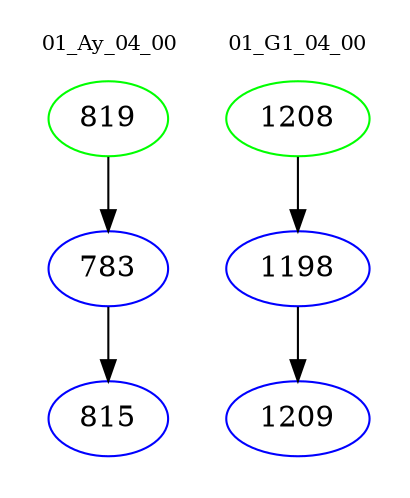digraph{
subgraph cluster_0 {
color = white
label = "01_Ay_04_00";
fontsize=10;
T0_819 [label="819", color="green"]
T0_819 -> T0_783 [color="black"]
T0_783 [label="783", color="blue"]
T0_783 -> T0_815 [color="black"]
T0_815 [label="815", color="blue"]
}
subgraph cluster_1 {
color = white
label = "01_G1_04_00";
fontsize=10;
T1_1208 [label="1208", color="green"]
T1_1208 -> T1_1198 [color="black"]
T1_1198 [label="1198", color="blue"]
T1_1198 -> T1_1209 [color="black"]
T1_1209 [label="1209", color="blue"]
}
}
